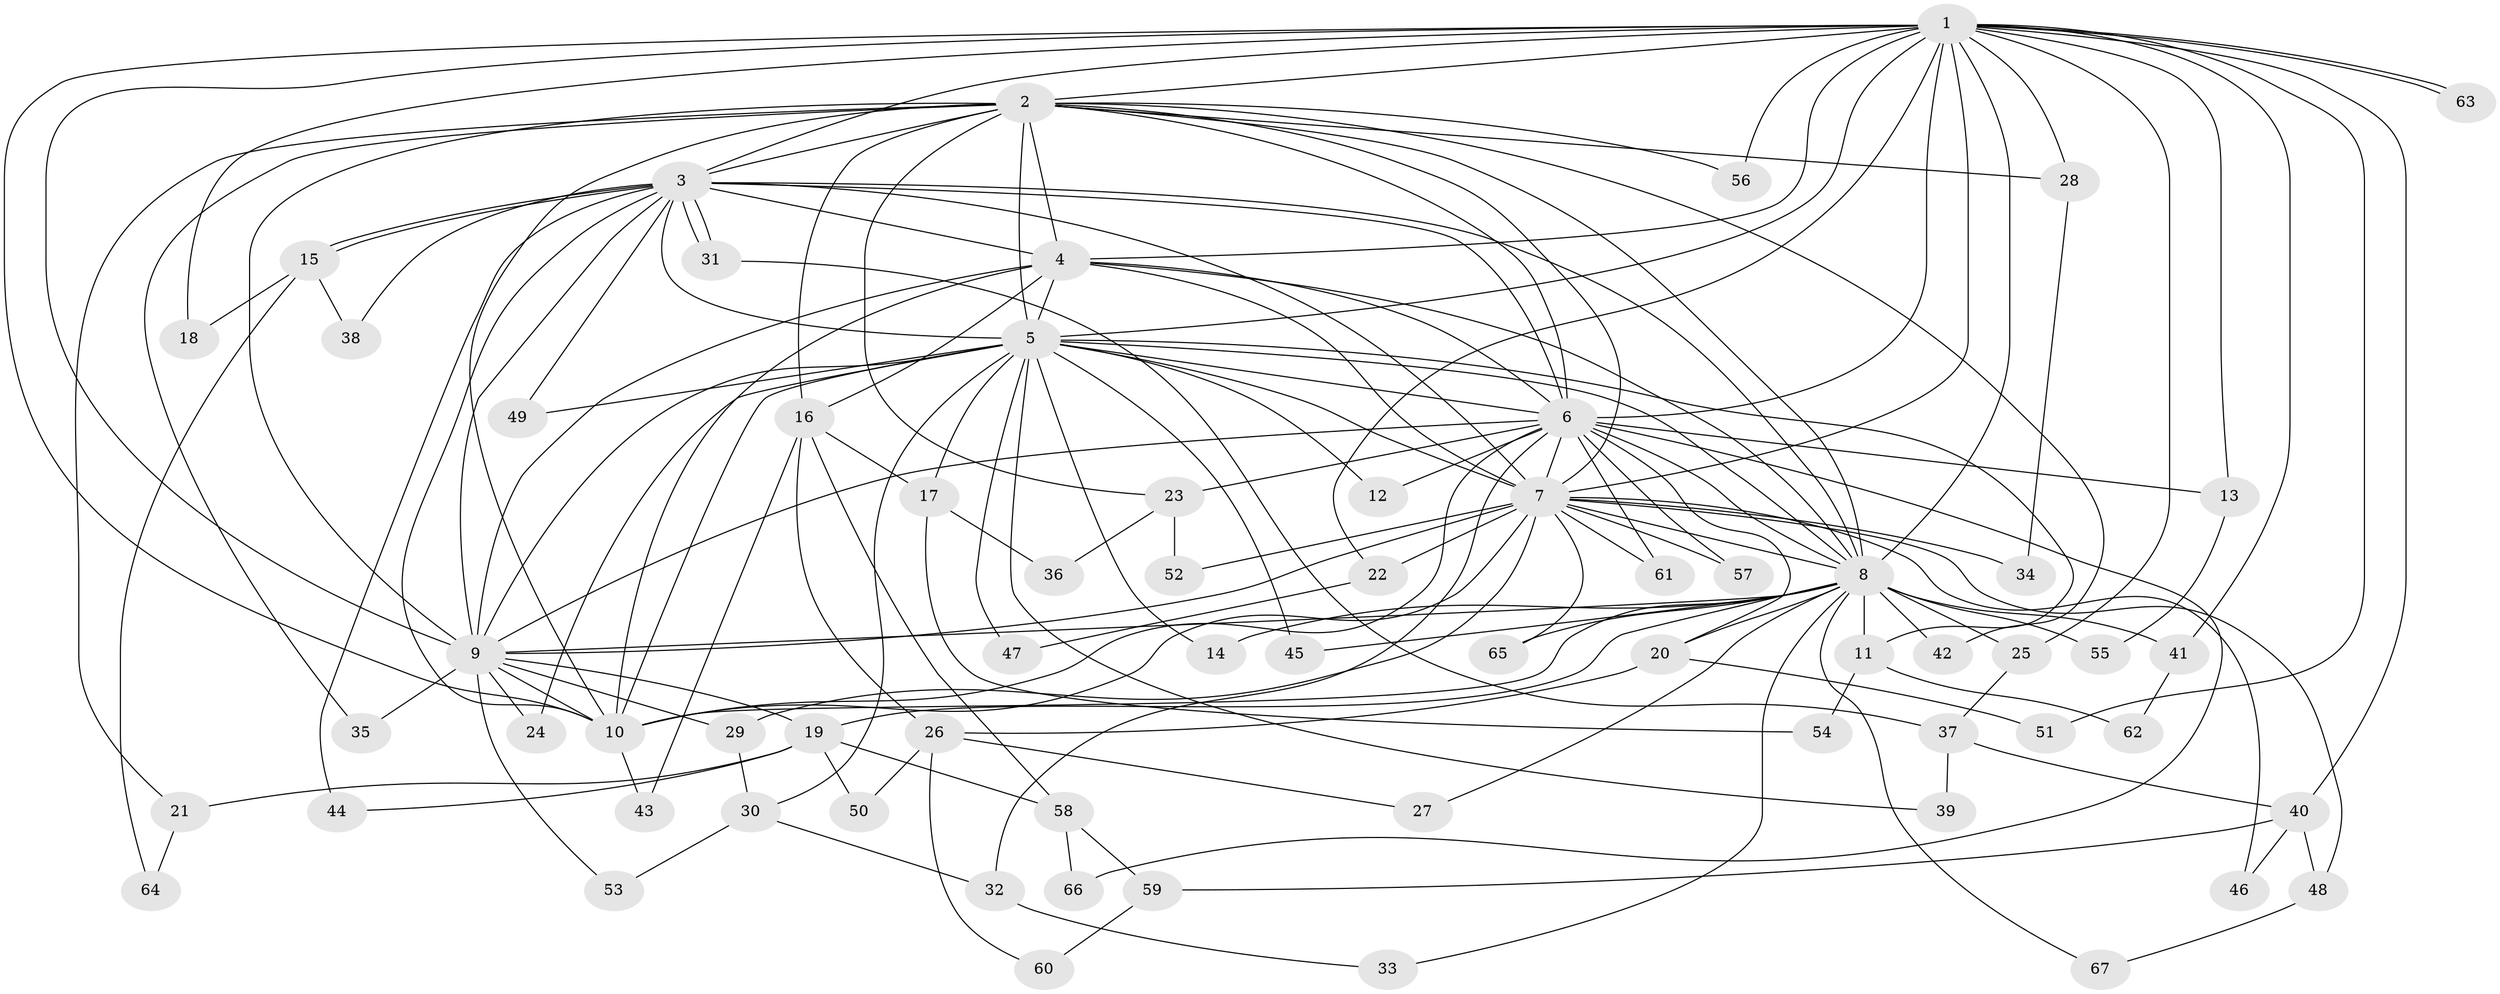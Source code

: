 // coarse degree distribution, {14: 0.06060606060606061, 12: 0.030303030303030304, 15: 0.030303030303030304, 7: 0.030303030303030304, 17: 0.030303030303030304, 11: 0.030303030303030304, 4: 0.12121212121212122, 3: 0.15151515151515152, 2: 0.42424242424242425, 6: 0.06060606060606061, 5: 0.030303030303030304}
// Generated by graph-tools (version 1.1) at 2025/17/03/04/25 18:17:51]
// undirected, 67 vertices, 159 edges
graph export_dot {
graph [start="1"]
  node [color=gray90,style=filled];
  1;
  2;
  3;
  4;
  5;
  6;
  7;
  8;
  9;
  10;
  11;
  12;
  13;
  14;
  15;
  16;
  17;
  18;
  19;
  20;
  21;
  22;
  23;
  24;
  25;
  26;
  27;
  28;
  29;
  30;
  31;
  32;
  33;
  34;
  35;
  36;
  37;
  38;
  39;
  40;
  41;
  42;
  43;
  44;
  45;
  46;
  47;
  48;
  49;
  50;
  51;
  52;
  53;
  54;
  55;
  56;
  57;
  58;
  59;
  60;
  61;
  62;
  63;
  64;
  65;
  66;
  67;
  1 -- 2;
  1 -- 3;
  1 -- 4;
  1 -- 5;
  1 -- 6;
  1 -- 7;
  1 -- 8;
  1 -- 9;
  1 -- 10;
  1 -- 13;
  1 -- 18;
  1 -- 22;
  1 -- 25;
  1 -- 28;
  1 -- 40;
  1 -- 41;
  1 -- 51;
  1 -- 56;
  1 -- 63;
  1 -- 63;
  2 -- 3;
  2 -- 4;
  2 -- 5;
  2 -- 6;
  2 -- 7;
  2 -- 8;
  2 -- 9;
  2 -- 10;
  2 -- 16;
  2 -- 21;
  2 -- 23;
  2 -- 28;
  2 -- 35;
  2 -- 42;
  2 -- 56;
  3 -- 4;
  3 -- 5;
  3 -- 6;
  3 -- 7;
  3 -- 8;
  3 -- 9;
  3 -- 10;
  3 -- 15;
  3 -- 15;
  3 -- 31;
  3 -- 31;
  3 -- 38;
  3 -- 44;
  3 -- 49;
  4 -- 5;
  4 -- 6;
  4 -- 7;
  4 -- 8;
  4 -- 9;
  4 -- 10;
  4 -- 16;
  5 -- 6;
  5 -- 7;
  5 -- 8;
  5 -- 9;
  5 -- 10;
  5 -- 11;
  5 -- 12;
  5 -- 14;
  5 -- 17;
  5 -- 24;
  5 -- 30;
  5 -- 39;
  5 -- 45;
  5 -- 47;
  5 -- 49;
  6 -- 7;
  6 -- 8;
  6 -- 9;
  6 -- 10;
  6 -- 12;
  6 -- 13;
  6 -- 20;
  6 -- 23;
  6 -- 32;
  6 -- 57;
  6 -- 61;
  6 -- 66;
  7 -- 8;
  7 -- 9;
  7 -- 10;
  7 -- 22;
  7 -- 29;
  7 -- 34;
  7 -- 46;
  7 -- 48;
  7 -- 52;
  7 -- 57;
  7 -- 61;
  7 -- 65;
  8 -- 9;
  8 -- 10;
  8 -- 11;
  8 -- 14;
  8 -- 19;
  8 -- 20;
  8 -- 25;
  8 -- 27;
  8 -- 33;
  8 -- 41;
  8 -- 42;
  8 -- 45;
  8 -- 55;
  8 -- 65;
  8 -- 67;
  9 -- 10;
  9 -- 19;
  9 -- 24;
  9 -- 29;
  9 -- 35;
  9 -- 53;
  10 -- 43;
  11 -- 54;
  11 -- 62;
  13 -- 55;
  15 -- 18;
  15 -- 38;
  15 -- 64;
  16 -- 17;
  16 -- 26;
  16 -- 43;
  16 -- 58;
  17 -- 36;
  17 -- 54;
  19 -- 21;
  19 -- 44;
  19 -- 50;
  19 -- 58;
  20 -- 26;
  20 -- 51;
  21 -- 64;
  22 -- 47;
  23 -- 36;
  23 -- 52;
  25 -- 37;
  26 -- 27;
  26 -- 50;
  26 -- 60;
  28 -- 34;
  29 -- 30;
  30 -- 32;
  30 -- 53;
  31 -- 37;
  32 -- 33;
  37 -- 39;
  37 -- 40;
  40 -- 46;
  40 -- 48;
  40 -- 59;
  41 -- 62;
  48 -- 67;
  58 -- 59;
  58 -- 66;
  59 -- 60;
}
